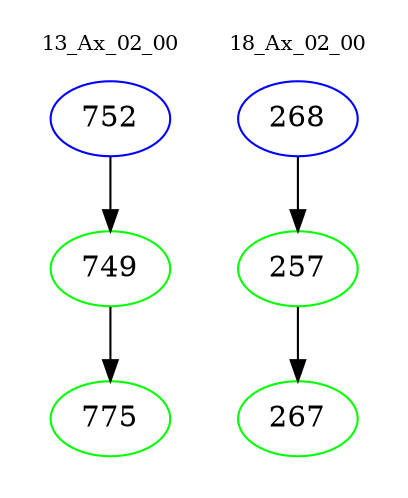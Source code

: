 digraph{
subgraph cluster_0 {
color = white
label = "13_Ax_02_00";
fontsize=10;
T0_752 [label="752", color="blue"]
T0_752 -> T0_749 [color="black"]
T0_749 [label="749", color="green"]
T0_749 -> T0_775 [color="black"]
T0_775 [label="775", color="green"]
}
subgraph cluster_1 {
color = white
label = "18_Ax_02_00";
fontsize=10;
T1_268 [label="268", color="blue"]
T1_268 -> T1_257 [color="black"]
T1_257 [label="257", color="green"]
T1_257 -> T1_267 [color="black"]
T1_267 [label="267", color="green"]
}
}
